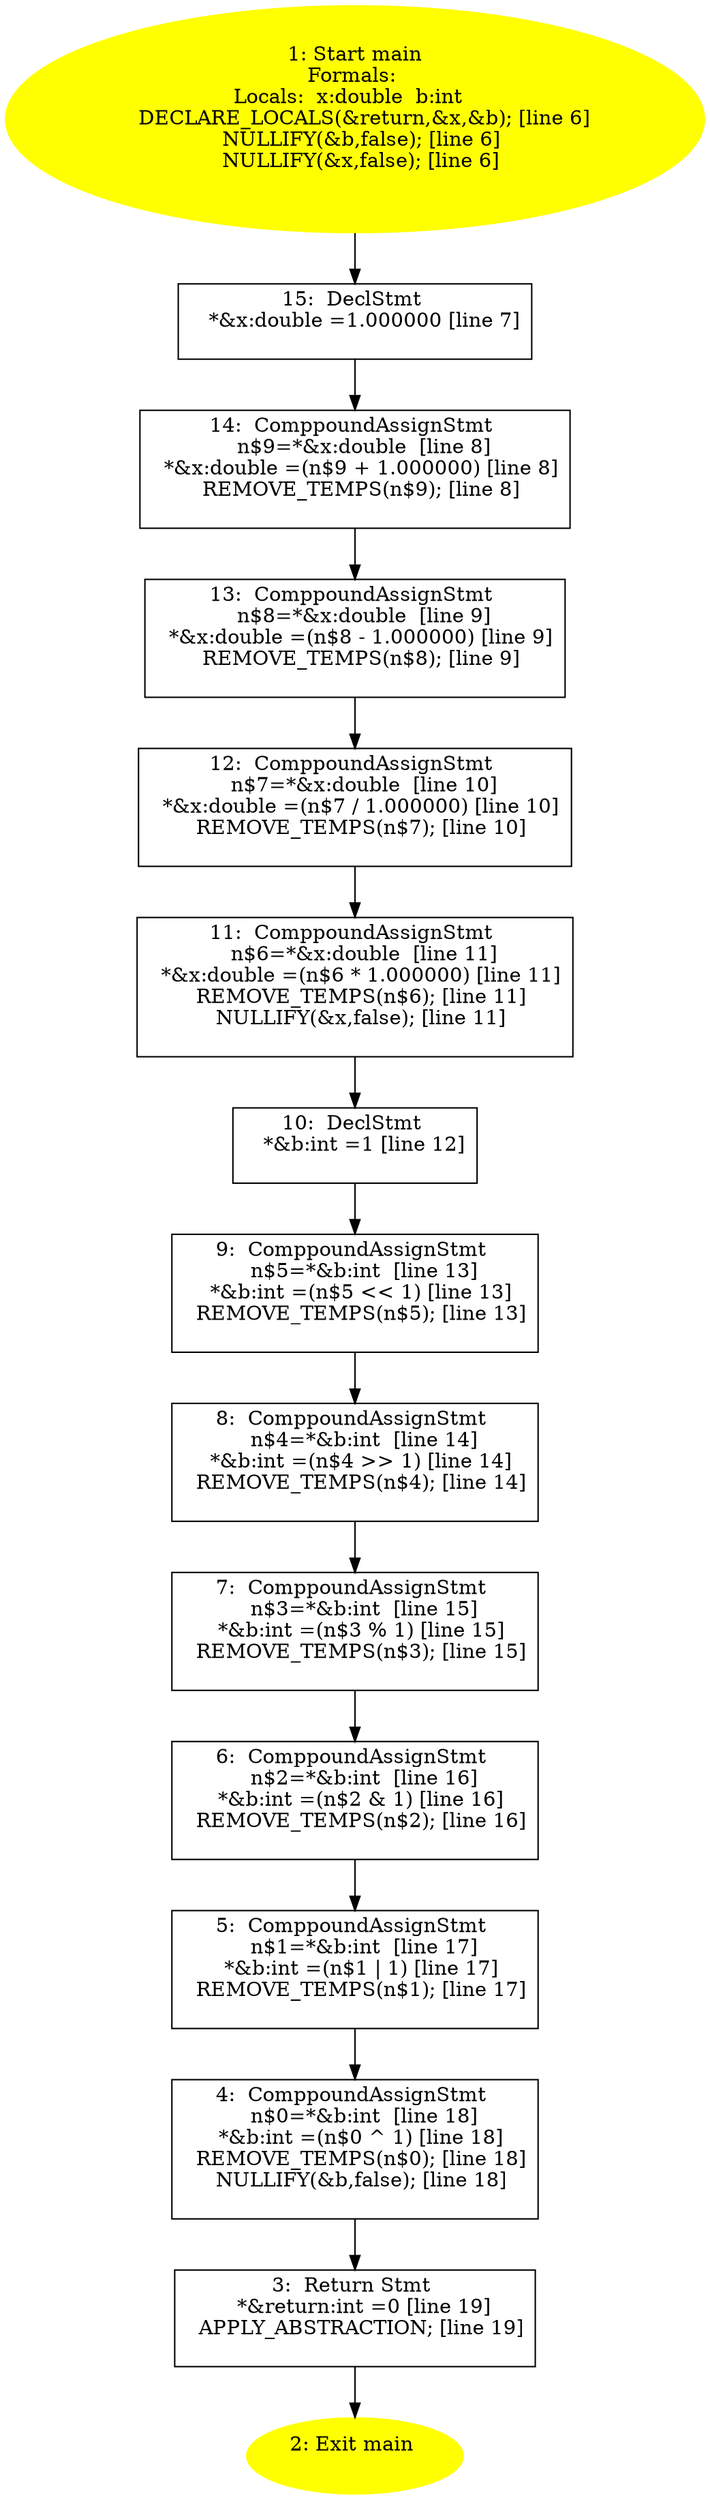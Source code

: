 digraph iCFG {
15 [label="15:  DeclStmt \n   *&x:double =1.000000 [line 7]\n " shape="box"]
	

	 15 -> 14 ;
14 [label="14:  ComppoundAssignStmt \n   n$9=*&x:double  [line 8]\n  *&x:double =(n$9 + 1.000000) [line 8]\n  REMOVE_TEMPS(n$9); [line 8]\n " shape="box"]
	

	 14 -> 13 ;
13 [label="13:  ComppoundAssignStmt \n   n$8=*&x:double  [line 9]\n  *&x:double =(n$8 - 1.000000) [line 9]\n  REMOVE_TEMPS(n$8); [line 9]\n " shape="box"]
	

	 13 -> 12 ;
12 [label="12:  ComppoundAssignStmt \n   n$7=*&x:double  [line 10]\n  *&x:double =(n$7 / 1.000000) [line 10]\n  REMOVE_TEMPS(n$7); [line 10]\n " shape="box"]
	

	 12 -> 11 ;
11 [label="11:  ComppoundAssignStmt \n   n$6=*&x:double  [line 11]\n  *&x:double =(n$6 * 1.000000) [line 11]\n  REMOVE_TEMPS(n$6); [line 11]\n  NULLIFY(&x,false); [line 11]\n " shape="box"]
	

	 11 -> 10 ;
10 [label="10:  DeclStmt \n   *&b:int =1 [line 12]\n " shape="box"]
	

	 10 -> 9 ;
9 [label="9:  ComppoundAssignStmt \n   n$5=*&b:int  [line 13]\n  *&b:int =(n$5 << 1) [line 13]\n  REMOVE_TEMPS(n$5); [line 13]\n " shape="box"]
	

	 9 -> 8 ;
8 [label="8:  ComppoundAssignStmt \n   n$4=*&b:int  [line 14]\n  *&b:int =(n$4 >> 1) [line 14]\n  REMOVE_TEMPS(n$4); [line 14]\n " shape="box"]
	

	 8 -> 7 ;
7 [label="7:  ComppoundAssignStmt \n   n$3=*&b:int  [line 15]\n  *&b:int =(n$3 % 1) [line 15]\n  REMOVE_TEMPS(n$3); [line 15]\n " shape="box"]
	

	 7 -> 6 ;
6 [label="6:  ComppoundAssignStmt \n   n$2=*&b:int  [line 16]\n  *&b:int =(n$2 & 1) [line 16]\n  REMOVE_TEMPS(n$2); [line 16]\n " shape="box"]
	

	 6 -> 5 ;
5 [label="5:  ComppoundAssignStmt \n   n$1=*&b:int  [line 17]\n  *&b:int =(n$1 | 1) [line 17]\n  REMOVE_TEMPS(n$1); [line 17]\n " shape="box"]
	

	 5 -> 4 ;
4 [label="4:  ComppoundAssignStmt \n   n$0=*&b:int  [line 18]\n  *&b:int =(n$0 ^ 1) [line 18]\n  REMOVE_TEMPS(n$0); [line 18]\n  NULLIFY(&b,false); [line 18]\n " shape="box"]
	

	 4 -> 3 ;
3 [label="3:  Return Stmt \n   *&return:int =0 [line 19]\n  APPLY_ABSTRACTION; [line 19]\n " shape="box"]
	

	 3 -> 2 ;
2 [label="2: Exit main \n  " color=yellow style=filled]
	

1 [label="1: Start main\nFormals: \nLocals:  x:double  b:int  \n   DECLARE_LOCALS(&return,&x,&b); [line 6]\n  NULLIFY(&b,false); [line 6]\n  NULLIFY(&x,false); [line 6]\n " color=yellow style=filled]
	

	 1 -> 15 ;
}
